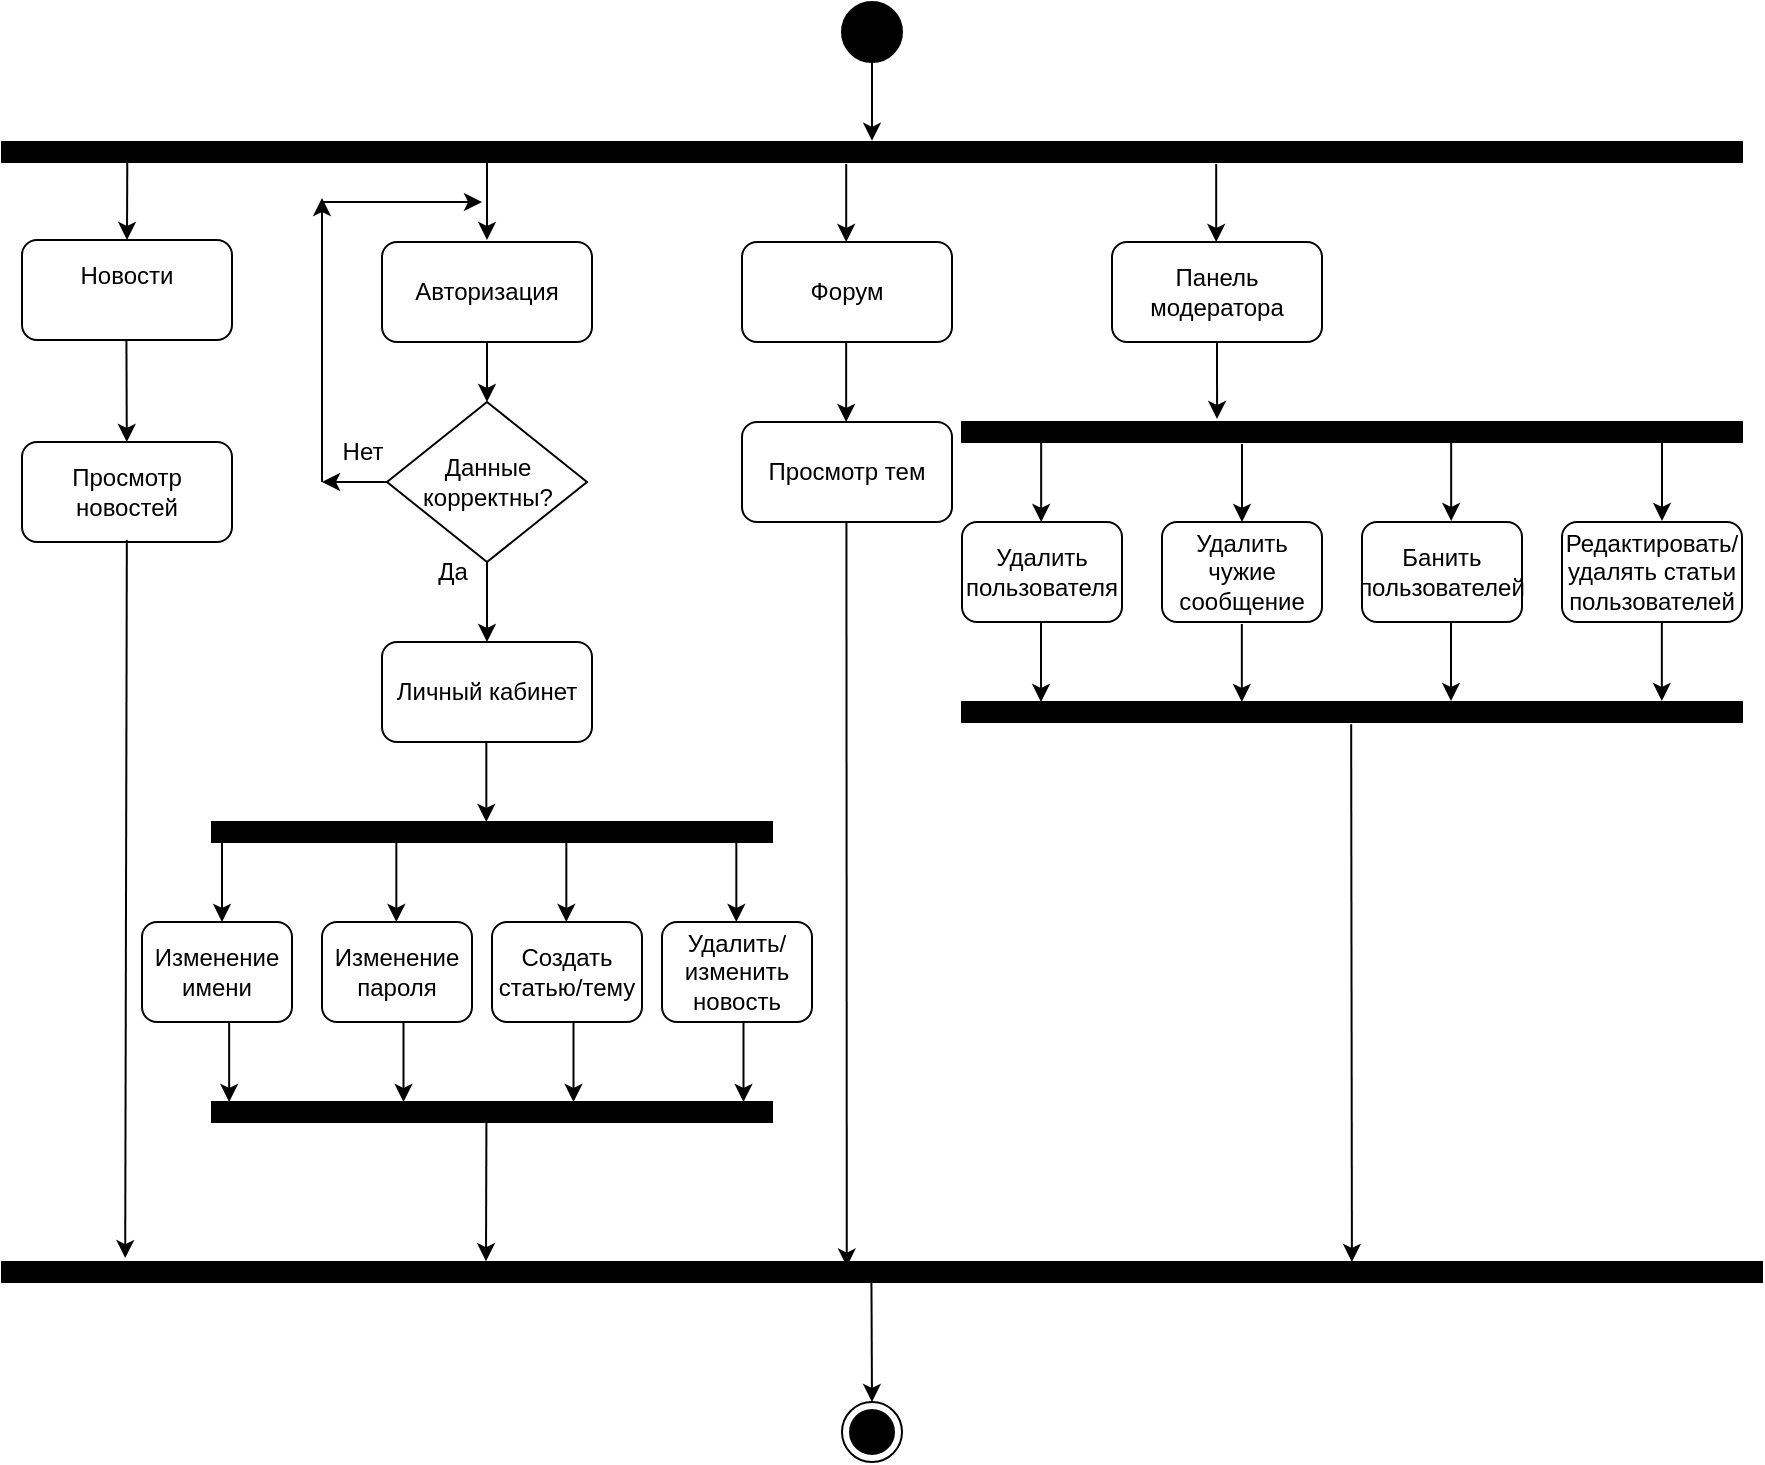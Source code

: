 <mxfile version="24.5.3" type="device">
  <diagram name="Страница — 1" id="LdiEUT82dOX2tQ43bUru">
    <mxGraphModel dx="1436" dy="853" grid="1" gridSize="10" guides="1" tooltips="1" connect="1" arrows="1" fold="1" page="1" pageScale="1" pageWidth="827" pageHeight="1169" math="0" shadow="0">
      <root>
        <mxCell id="0" />
        <mxCell id="1" parent="0" />
        <mxCell id="phnK9DD46O-W-GnVpXTI-1" value="" style="ellipse;fillColor=strokeColor;html=1;" parent="1" vertex="1">
          <mxGeometry x="500" y="40" width="30" height="30" as="geometry" />
        </mxCell>
        <mxCell id="phnK9DD46O-W-GnVpXTI-2" value="" style="ellipse;html=1;shape=endState;fillColor=strokeColor;" parent="1" vertex="1">
          <mxGeometry x="500" y="740" width="30" height="30" as="geometry" />
        </mxCell>
        <mxCell id="phnK9DD46O-W-GnVpXTI-5" value="Новости&lt;div&gt;&lt;br&gt;&lt;/div&gt;" style="rounded=1;whiteSpace=wrap;html=1;" parent="1" vertex="1">
          <mxGeometry x="90" y="159" width="105" height="50" as="geometry" />
        </mxCell>
        <mxCell id="phnK9DD46O-W-GnVpXTI-7" style="edgeStyle=orthogonalEdgeStyle;rounded=0;orthogonalLoop=1;jettySize=auto;html=1;exitX=0.5;exitY=1;exitDx=0;exitDy=0;" parent="1" source="phnK9DD46O-W-GnVpXTI-5" target="phnK9DD46O-W-GnVpXTI-5" edge="1">
          <mxGeometry relative="1" as="geometry" />
        </mxCell>
        <mxCell id="phnK9DD46O-W-GnVpXTI-9" value="" style="fontStyle=0;labelPosition=right;verticalLabelPosition=middle;align=left;verticalAlign=middle;spacingLeft=2;html=1;points=[[0,0.5],[1,0.5]];fillColor=strokeColor;" parent="1" vertex="1">
          <mxGeometry x="80" y="110" width="870" height="10" as="geometry" />
        </mxCell>
        <mxCell id="2umJtm8P9YfVA5-F-WJ4-9" style="edgeStyle=orthogonalEdgeStyle;rounded=0;orthogonalLoop=1;jettySize=auto;html=1;exitX=0.5;exitY=1;exitDx=0;exitDy=0;entryX=0.5;entryY=0;entryDx=0;entryDy=0;" parent="1" source="phnK9DD46O-W-GnVpXTI-11" target="2umJtm8P9YfVA5-F-WJ4-1" edge="1">
          <mxGeometry relative="1" as="geometry" />
        </mxCell>
        <mxCell id="phnK9DD46O-W-GnVpXTI-11" value="Авторизация" style="rounded=1;whiteSpace=wrap;html=1;" parent="1" vertex="1">
          <mxGeometry x="270" y="160" width="105" height="50" as="geometry" />
        </mxCell>
        <mxCell id="phnK9DD46O-W-GnVpXTI-12" value="Форум" style="rounded=1;whiteSpace=wrap;html=1;" parent="1" vertex="1">
          <mxGeometry x="450" y="160" width="105" height="50" as="geometry" />
        </mxCell>
        <mxCell id="phnK9DD46O-W-GnVpXTI-15" value="Панель модератора" style="rounded=1;whiteSpace=wrap;html=1;" parent="1" vertex="1">
          <mxGeometry x="635" y="160" width="105" height="50" as="geometry" />
        </mxCell>
        <mxCell id="phnK9DD46O-W-GnVpXTI-17" value="" style="endArrow=classic;html=1;rounded=0;entryX=0.5;entryY=0;entryDx=0;entryDy=0;exitX=0.072;exitY=0.971;exitDx=0;exitDy=0;exitPerimeter=0;" parent="1" source="phnK9DD46O-W-GnVpXTI-9" target="phnK9DD46O-W-GnVpXTI-5" edge="1">
          <mxGeometry width="50" height="50" relative="1" as="geometry">
            <mxPoint x="360" y="200" as="sourcePoint" />
            <mxPoint x="410" y="150" as="targetPoint" />
          </mxGeometry>
        </mxCell>
        <mxCell id="phnK9DD46O-W-GnVpXTI-18" value="" style="endArrow=classic;html=1;rounded=0;entryX=0.5;entryY=0;entryDx=0;entryDy=0;exitX=0.08;exitY=1.107;exitDx=0;exitDy=0;exitPerimeter=0;" parent="1" edge="1">
          <mxGeometry width="50" height="50" relative="1" as="geometry">
            <mxPoint x="322.5" y="120" as="sourcePoint" />
            <mxPoint x="322.5" y="159" as="targetPoint" />
          </mxGeometry>
        </mxCell>
        <mxCell id="phnK9DD46O-W-GnVpXTI-19" value="" style="endArrow=classic;html=1;rounded=0;entryX=0.5;entryY=0;entryDx=0;entryDy=0;exitX=0.08;exitY=1.107;exitDx=0;exitDy=0;exitPerimeter=0;" parent="1" edge="1">
          <mxGeometry width="50" height="50" relative="1" as="geometry">
            <mxPoint x="502.1" y="121" as="sourcePoint" />
            <mxPoint x="502.1" y="160" as="targetPoint" />
          </mxGeometry>
        </mxCell>
        <mxCell id="phnK9DD46O-W-GnVpXTI-21" value="" style="endArrow=classic;html=1;rounded=0;entryX=0.5;entryY=0;entryDx=0;entryDy=0;exitX=0.08;exitY=1.107;exitDx=0;exitDy=0;exitPerimeter=0;" parent="1" edge="1">
          <mxGeometry width="50" height="50" relative="1" as="geometry">
            <mxPoint x="687.1" y="121" as="sourcePoint" />
            <mxPoint x="687.1" y="160" as="targetPoint" />
          </mxGeometry>
        </mxCell>
        <mxCell id="2umJtm8P9YfVA5-F-WJ4-1" value="Данные корректны?" style="rhombus;whiteSpace=wrap;html=1;" parent="1" vertex="1">
          <mxGeometry x="272.5" y="240" width="100" height="80" as="geometry" />
        </mxCell>
        <mxCell id="2umJtm8P9YfVA5-F-WJ4-2" value="" style="endArrow=classic;html=1;rounded=0;exitX=0;exitY=0.5;exitDx=0;exitDy=0;" parent="1" source="2umJtm8P9YfVA5-F-WJ4-1" edge="1">
          <mxGeometry width="50" height="50" relative="1" as="geometry">
            <mxPoint x="180.0" y="250" as="sourcePoint" />
            <mxPoint x="240" y="280" as="targetPoint" />
          </mxGeometry>
        </mxCell>
        <mxCell id="2umJtm8P9YfVA5-F-WJ4-3" value="" style="endArrow=classic;html=1;rounded=0;" parent="1" edge="1">
          <mxGeometry width="50" height="50" relative="1" as="geometry">
            <mxPoint x="240" y="280" as="sourcePoint" />
            <mxPoint x="240" y="138" as="targetPoint" />
          </mxGeometry>
        </mxCell>
        <mxCell id="2umJtm8P9YfVA5-F-WJ4-4" value="" style="endArrow=classic;html=1;rounded=0;" parent="1" edge="1">
          <mxGeometry width="50" height="50" relative="1" as="geometry">
            <mxPoint x="240" y="140" as="sourcePoint" />
            <mxPoint x="320" y="140" as="targetPoint" />
          </mxGeometry>
        </mxCell>
        <mxCell id="2umJtm8P9YfVA5-F-WJ4-5" value="Нет" style="text;html=1;align=center;verticalAlign=middle;resizable=0;points=[];autosize=1;strokeColor=none;fillColor=none;" parent="1" vertex="1">
          <mxGeometry x="240" y="250" width="40" height="30" as="geometry" />
        </mxCell>
        <mxCell id="2umJtm8P9YfVA5-F-WJ4-6" value="Да" style="text;html=1;align=center;verticalAlign=middle;resizable=0;points=[];autosize=1;strokeColor=none;fillColor=none;" parent="1" vertex="1">
          <mxGeometry x="285" y="310" width="40" height="30" as="geometry" />
        </mxCell>
        <mxCell id="2umJtm8P9YfVA5-F-WJ4-7" value="" style="endArrow=classic;html=1;rounded=0;exitX=0.5;exitY=1;exitDx=0;exitDy=0;" parent="1" source="2umJtm8P9YfVA5-F-WJ4-1" target="2umJtm8P9YfVA5-F-WJ4-8" edge="1">
          <mxGeometry width="50" height="50" relative="1" as="geometry">
            <mxPoint x="210" y="290" as="sourcePoint" />
            <mxPoint x="270" y="360" as="targetPoint" />
          </mxGeometry>
        </mxCell>
        <mxCell id="2umJtm8P9YfVA5-F-WJ4-8" value="Личный кабинет" style="rounded=1;whiteSpace=wrap;html=1;" parent="1" vertex="1">
          <mxGeometry x="270" y="360" width="105" height="50" as="geometry" />
        </mxCell>
        <mxCell id="2umJtm8P9YfVA5-F-WJ4-10" value="" style="endArrow=classic;html=1;rounded=0;exitX=0.5;exitY=1;exitDx=0;exitDy=0;" parent="1" edge="1">
          <mxGeometry width="50" height="50" relative="1" as="geometry">
            <mxPoint x="322.17" y="410" as="sourcePoint" />
            <mxPoint x="322.17" y="450" as="targetPoint" />
          </mxGeometry>
        </mxCell>
        <mxCell id="2umJtm8P9YfVA5-F-WJ4-12" value="" style="fontStyle=0;labelPosition=right;verticalLabelPosition=middle;align=left;verticalAlign=middle;spacingLeft=2;html=1;points=[[0,0.5],[1,0.5]];fillColor=strokeColor;" parent="1" vertex="1">
          <mxGeometry x="185" y="450" width="280" height="10" as="geometry" />
        </mxCell>
        <mxCell id="2umJtm8P9YfVA5-F-WJ4-13" value="" style="endArrow=classic;html=1;rounded=0;exitX=0.5;exitY=1;exitDx=0;exitDy=0;" parent="1" edge="1">
          <mxGeometry width="50" height="50" relative="1" as="geometry">
            <mxPoint x="190.0" y="460" as="sourcePoint" />
            <mxPoint x="190.0" y="500" as="targetPoint" />
          </mxGeometry>
        </mxCell>
        <mxCell id="2umJtm8P9YfVA5-F-WJ4-14" value="" style="endArrow=classic;html=1;rounded=0;exitX=0.5;exitY=1;exitDx=0;exitDy=0;" parent="1" edge="1">
          <mxGeometry width="50" height="50" relative="1" as="geometry">
            <mxPoint x="277.17" y="460" as="sourcePoint" />
            <mxPoint x="277.17" y="500" as="targetPoint" />
          </mxGeometry>
        </mxCell>
        <mxCell id="2umJtm8P9YfVA5-F-WJ4-15" value="Изменение имени" style="rounded=1;whiteSpace=wrap;html=1;" parent="1" vertex="1">
          <mxGeometry x="150" y="500" width="75" height="50" as="geometry" />
        </mxCell>
        <mxCell id="2umJtm8P9YfVA5-F-WJ4-16" value="Изменение пароля" style="rounded=1;whiteSpace=wrap;html=1;" parent="1" vertex="1">
          <mxGeometry x="240" y="500" width="75" height="50" as="geometry" />
        </mxCell>
        <mxCell id="2umJtm8P9YfVA5-F-WJ4-17" value="Создать статью/тему" style="rounded=1;whiteSpace=wrap;html=1;" parent="1" vertex="1">
          <mxGeometry x="325" y="500" width="75" height="50" as="geometry" />
        </mxCell>
        <mxCell id="2umJtm8P9YfVA5-F-WJ4-18" value="" style="endArrow=classic;html=1;rounded=0;exitX=0.5;exitY=1;exitDx=0;exitDy=0;" parent="1" edge="1">
          <mxGeometry width="50" height="50" relative="1" as="geometry">
            <mxPoint x="362.17" y="460" as="sourcePoint" />
            <mxPoint x="362.17" y="500" as="targetPoint" />
          </mxGeometry>
        </mxCell>
        <mxCell id="2umJtm8P9YfVA5-F-WJ4-19" value="" style="endArrow=classic;html=1;rounded=0;exitX=0.5;exitY=1;exitDx=0;exitDy=0;" parent="1" edge="1">
          <mxGeometry width="50" height="50" relative="1" as="geometry">
            <mxPoint x="447.17" y="460" as="sourcePoint" />
            <mxPoint x="447.17" y="500" as="targetPoint" />
          </mxGeometry>
        </mxCell>
        <mxCell id="2umJtm8P9YfVA5-F-WJ4-20" value="Удалить/изменить новость" style="rounded=1;whiteSpace=wrap;html=1;" parent="1" vertex="1">
          <mxGeometry x="410" y="500" width="75" height="50" as="geometry" />
        </mxCell>
        <mxCell id="2umJtm8P9YfVA5-F-WJ4-21" value="" style="fontStyle=0;labelPosition=right;verticalLabelPosition=middle;align=left;verticalAlign=middle;spacingLeft=2;html=1;points=[[0,0.5],[1,0.5]];fillColor=strokeColor;" parent="1" vertex="1">
          <mxGeometry x="185" y="590" width="280" height="10" as="geometry" />
        </mxCell>
        <mxCell id="2umJtm8P9YfVA5-F-WJ4-22" value="" style="endArrow=classic;html=1;rounded=0;exitX=0.5;exitY=1;exitDx=0;exitDy=0;" parent="1" edge="1">
          <mxGeometry width="50" height="50" relative="1" as="geometry">
            <mxPoint x="193.58" y="550" as="sourcePoint" />
            <mxPoint x="193.58" y="590" as="targetPoint" />
          </mxGeometry>
        </mxCell>
        <mxCell id="2umJtm8P9YfVA5-F-WJ4-23" value="" style="endArrow=classic;html=1;rounded=0;exitX=0.5;exitY=1;exitDx=0;exitDy=0;" parent="1" edge="1">
          <mxGeometry width="50" height="50" relative="1" as="geometry">
            <mxPoint x="280.75" y="550" as="sourcePoint" />
            <mxPoint x="280.75" y="590" as="targetPoint" />
          </mxGeometry>
        </mxCell>
        <mxCell id="2umJtm8P9YfVA5-F-WJ4-24" value="" style="endArrow=classic;html=1;rounded=0;exitX=0.5;exitY=1;exitDx=0;exitDy=0;" parent="1" edge="1">
          <mxGeometry width="50" height="50" relative="1" as="geometry">
            <mxPoint x="365.75" y="550" as="sourcePoint" />
            <mxPoint x="365.75" y="590" as="targetPoint" />
          </mxGeometry>
        </mxCell>
        <mxCell id="2umJtm8P9YfVA5-F-WJ4-25" value="" style="endArrow=classic;html=1;rounded=0;exitX=0.5;exitY=1;exitDx=0;exitDy=0;" parent="1" edge="1">
          <mxGeometry width="50" height="50" relative="1" as="geometry">
            <mxPoint x="450.75" y="550" as="sourcePoint" />
            <mxPoint x="450.75" y="590" as="targetPoint" />
          </mxGeometry>
        </mxCell>
        <mxCell id="2umJtm8P9YfVA5-F-WJ4-26" value="Просмотр тем" style="rounded=1;whiteSpace=wrap;html=1;" parent="1" vertex="1">
          <mxGeometry x="450" y="250" width="105" height="50" as="geometry" />
        </mxCell>
        <mxCell id="2umJtm8P9YfVA5-F-WJ4-27" value="" style="endArrow=classic;html=1;rounded=0;exitX=0.5;exitY=1;exitDx=0;exitDy=0;" parent="1" edge="1">
          <mxGeometry width="50" height="50" relative="1" as="geometry">
            <mxPoint x="502.08" y="210" as="sourcePoint" />
            <mxPoint x="502.08" y="250" as="targetPoint" />
          </mxGeometry>
        </mxCell>
        <mxCell id="2umJtm8P9YfVA5-F-WJ4-28" value="Удалить пользователя" style="rounded=1;whiteSpace=wrap;html=1;" parent="1" vertex="1">
          <mxGeometry x="560" y="300" width="80" height="50" as="geometry" />
        </mxCell>
        <mxCell id="2umJtm8P9YfVA5-F-WJ4-31" value="" style="fontStyle=0;labelPosition=right;verticalLabelPosition=middle;align=left;verticalAlign=middle;spacingLeft=2;html=1;points=[[0,0.5],[1,0.5]];fillColor=strokeColor;" parent="1" vertex="1">
          <mxGeometry x="560" y="250" width="390" height="10" as="geometry" />
        </mxCell>
        <mxCell id="2umJtm8P9YfVA5-F-WJ4-33" value="" style="endArrow=classic;html=1;rounded=0;entryX=0.327;entryY=-0.15;entryDx=0;entryDy=0;exitX=0.5;exitY=1;exitDx=0;exitDy=0;entryPerimeter=0;" parent="1" source="phnK9DD46O-W-GnVpXTI-15" target="2umJtm8P9YfVA5-F-WJ4-31" edge="1">
          <mxGeometry width="50" height="50" relative="1" as="geometry">
            <mxPoint x="697.1" y="131" as="sourcePoint" />
            <mxPoint x="697.1" y="170" as="targetPoint" />
          </mxGeometry>
        </mxCell>
        <mxCell id="2umJtm8P9YfVA5-F-WJ4-35" value="" style="endArrow=classic;html=1;rounded=0;entryX=0.456;entryY=0.017;entryDx=0;entryDy=0;exitX=0.5;exitY=1;exitDx=0;exitDy=0;entryPerimeter=0;" parent="1" edge="1">
          <mxGeometry width="50" height="50" relative="1" as="geometry">
            <mxPoint x="599.58" y="260" as="sourcePoint" />
            <mxPoint x="599.58" y="300" as="targetPoint" />
          </mxGeometry>
        </mxCell>
        <mxCell id="2umJtm8P9YfVA5-F-WJ4-36" value="Удалить чужие сообщение" style="rounded=1;whiteSpace=wrap;html=1;" parent="1" vertex="1">
          <mxGeometry x="660" y="300" width="80" height="50" as="geometry" />
        </mxCell>
        <mxCell id="2umJtm8P9YfVA5-F-WJ4-37" value="" style="endArrow=classic;html=1;rounded=0;entryX=0.5;entryY=0;entryDx=0;entryDy=0;" parent="1" target="2umJtm8P9YfVA5-F-WJ4-36" edge="1">
          <mxGeometry width="50" height="50" relative="1" as="geometry">
            <mxPoint x="700" y="261" as="sourcePoint" />
            <mxPoint x="609.58" y="310" as="targetPoint" />
          </mxGeometry>
        </mxCell>
        <mxCell id="2umJtm8P9YfVA5-F-WJ4-38" value="Банить пользователей" style="rounded=1;whiteSpace=wrap;html=1;" parent="1" vertex="1">
          <mxGeometry x="760" y="300" width="80" height="50" as="geometry" />
        </mxCell>
        <mxCell id="2umJtm8P9YfVA5-F-WJ4-39" value="" style="endArrow=classic;html=1;rounded=0;entryX=0.327;entryY=-0.15;entryDx=0;entryDy=0;exitX=0.5;exitY=1;exitDx=0;exitDy=0;entryPerimeter=0;" parent="1" edge="1">
          <mxGeometry width="50" height="50" relative="1" as="geometry">
            <mxPoint x="804.58" y="260.5" as="sourcePoint" />
            <mxPoint x="804.58" y="299.5" as="targetPoint" />
          </mxGeometry>
        </mxCell>
        <mxCell id="2umJtm8P9YfVA5-F-WJ4-40" value="" style="endArrow=classic;html=1;rounded=0;entryX=0.327;entryY=-0.15;entryDx=0;entryDy=0;exitX=0.5;exitY=1;exitDx=0;exitDy=0;entryPerimeter=0;" parent="1" edge="1">
          <mxGeometry width="50" height="50" relative="1" as="geometry">
            <mxPoint x="910" y="260.5" as="sourcePoint" />
            <mxPoint x="910" y="299.5" as="targetPoint" />
          </mxGeometry>
        </mxCell>
        <mxCell id="2umJtm8P9YfVA5-F-WJ4-41" value="Редактировать/удалять статьи пользователей" style="rounded=1;whiteSpace=wrap;html=1;" parent="1" vertex="1">
          <mxGeometry x="860" y="300" width="90" height="50" as="geometry" />
        </mxCell>
        <mxCell id="g6xwZ5atyA5-X0QdN6Mz-1" value="" style="fontStyle=0;labelPosition=right;verticalLabelPosition=middle;align=left;verticalAlign=middle;spacingLeft=2;html=1;points=[[0,0.5],[1,0.5]];fillColor=strokeColor;" parent="1" vertex="1">
          <mxGeometry x="80" y="670" width="880" height="10" as="geometry" />
        </mxCell>
        <mxCell id="g6xwZ5atyA5-X0QdN6Mz-2" value="" style="endArrow=classic;html=1;rounded=0;exitX=0.5;exitY=1;exitDx=0;exitDy=0;entryX=0.275;entryY=-0.038;entryDx=0;entryDy=0;entryPerimeter=0;" parent="1" target="g6xwZ5atyA5-X0QdN6Mz-1" edge="1">
          <mxGeometry width="50" height="50" relative="1" as="geometry">
            <mxPoint x="322.21" y="600" as="sourcePoint" />
            <mxPoint x="322.21" y="640" as="targetPoint" />
          </mxGeometry>
        </mxCell>
        <mxCell id="g6xwZ5atyA5-X0QdN6Mz-3" value="" style="fontStyle=0;labelPosition=right;verticalLabelPosition=middle;align=left;verticalAlign=middle;spacingLeft=2;html=1;points=[[0,0.5],[1,0.5]];fillColor=strokeColor;" parent="1" vertex="1">
          <mxGeometry x="560" y="390" width="390" height="10" as="geometry" />
        </mxCell>
        <mxCell id="g6xwZ5atyA5-X0QdN6Mz-5" value="" style="endArrow=classic;html=1;rounded=0;entryX=0.456;entryY=0.017;entryDx=0;entryDy=0;exitX=0.5;exitY=1;exitDx=0;exitDy=0;entryPerimeter=0;" parent="1" edge="1">
          <mxGeometry width="50" height="50" relative="1" as="geometry">
            <mxPoint x="599.5" y="350" as="sourcePoint" />
            <mxPoint x="599.5" y="390" as="targetPoint" />
          </mxGeometry>
        </mxCell>
        <mxCell id="g6xwZ5atyA5-X0QdN6Mz-6" value="" style="endArrow=classic;html=1;rounded=0;entryX=0.5;entryY=0;entryDx=0;entryDy=0;" parent="1" edge="1">
          <mxGeometry width="50" height="50" relative="1" as="geometry">
            <mxPoint x="699.92" y="351" as="sourcePoint" />
            <mxPoint x="699.92" y="390" as="targetPoint" />
          </mxGeometry>
        </mxCell>
        <mxCell id="g6xwZ5atyA5-X0QdN6Mz-7" value="" style="endArrow=classic;html=1;rounded=0;entryX=0.327;entryY=-0.15;entryDx=0;entryDy=0;exitX=0.5;exitY=1;exitDx=0;exitDy=0;entryPerimeter=0;" parent="1" edge="1">
          <mxGeometry width="50" height="50" relative="1" as="geometry">
            <mxPoint x="804.5" y="350.5" as="sourcePoint" />
            <mxPoint x="804.5" y="389.5" as="targetPoint" />
          </mxGeometry>
        </mxCell>
        <mxCell id="g6xwZ5atyA5-X0QdN6Mz-8" value="" style="endArrow=classic;html=1;rounded=0;entryX=0.327;entryY=-0.15;entryDx=0;entryDy=0;exitX=0.5;exitY=1;exitDx=0;exitDy=0;entryPerimeter=0;" parent="1" edge="1">
          <mxGeometry width="50" height="50" relative="1" as="geometry">
            <mxPoint x="909.92" y="350.5" as="sourcePoint" />
            <mxPoint x="909.92" y="389.5" as="targetPoint" />
          </mxGeometry>
        </mxCell>
        <mxCell id="g6xwZ5atyA5-X0QdN6Mz-10" value="" style="endArrow=classic;html=1;rounded=0;entryX=0.767;entryY=-0.117;entryDx=0;entryDy=0;exitX=0.5;exitY=1;exitDx=0;exitDy=0;entryPerimeter=0;" parent="1" edge="1">
          <mxGeometry width="50" height="50" relative="1" as="geometry">
            <mxPoint x="754.58" y="401.17" as="sourcePoint" />
            <mxPoint x="754.96" y="670.0" as="targetPoint" />
          </mxGeometry>
        </mxCell>
        <mxCell id="g6xwZ5atyA5-X0QdN6Mz-14" value="" style="endArrow=classic;html=1;rounded=0;exitX=0.5;exitY=1;exitDx=0;exitDy=0;entryX=0.5;entryY=-0.059;entryDx=0;entryDy=0;entryPerimeter=0;" parent="1" source="phnK9DD46O-W-GnVpXTI-1" target="phnK9DD46O-W-GnVpXTI-9" edge="1">
          <mxGeometry width="50" height="50" relative="1" as="geometry">
            <mxPoint x="520" y="120" as="sourcePoint" />
            <mxPoint x="570" y="70" as="targetPoint" />
          </mxGeometry>
        </mxCell>
        <mxCell id="g6xwZ5atyA5-X0QdN6Mz-15" value="" style="endArrow=classic;html=1;rounded=0;exitX=0.494;exitY=0.86;exitDx=0;exitDy=0;exitPerimeter=0;entryX=0.5;entryY=0;entryDx=0;entryDy=0;" parent="1" source="g6xwZ5atyA5-X0QdN6Mz-1" target="phnK9DD46O-W-GnVpXTI-2" edge="1">
          <mxGeometry width="50" height="50" relative="1" as="geometry">
            <mxPoint x="530" y="740" as="sourcePoint" />
            <mxPoint x="580" y="690" as="targetPoint" />
          </mxGeometry>
        </mxCell>
        <mxCell id="g6xwZ5atyA5-X0QdN6Mz-17" value="" style="endArrow=classic;html=1;rounded=0;exitX=0.5;exitY=1;exitDx=0;exitDy=0;entryX=0.48;entryY=0.229;entryDx=0;entryDy=0;entryPerimeter=0;" parent="1" target="g6xwZ5atyA5-X0QdN6Mz-1" edge="1">
          <mxGeometry width="50" height="50" relative="1" as="geometry">
            <mxPoint x="502.21" y="300" as="sourcePoint" />
            <mxPoint x="502.21" y="340" as="targetPoint" />
          </mxGeometry>
        </mxCell>
        <mxCell id="PYD1fVJXsjv2zyDBvjU6-1" value="&lt;div&gt;Просмотр новостей&lt;/div&gt;" style="rounded=1;whiteSpace=wrap;html=1;" parent="1" vertex="1">
          <mxGeometry x="90" y="260" width="105" height="50" as="geometry" />
        </mxCell>
        <mxCell id="PYD1fVJXsjv2zyDBvjU6-2" value="" style="endArrow=classic;html=1;rounded=0;exitX=0.072;exitY=0.971;exitDx=0;exitDy=0;exitPerimeter=0;" parent="1" target="PYD1fVJXsjv2zyDBvjU6-1" edge="1">
          <mxGeometry width="50" height="50" relative="1" as="geometry">
            <mxPoint x="142.21" y="209" as="sourcePoint" />
            <mxPoint x="142.21" y="248" as="targetPoint" />
          </mxGeometry>
        </mxCell>
        <mxCell id="PYD1fVJXsjv2zyDBvjU6-3" value="" style="endArrow=classic;html=1;rounded=0;exitX=0.072;exitY=0.971;exitDx=0;exitDy=0;exitPerimeter=0;entryX=0.07;entryY=-0.195;entryDx=0;entryDy=0;entryPerimeter=0;" parent="1" target="g6xwZ5atyA5-X0QdN6Mz-1" edge="1">
          <mxGeometry width="50" height="50" relative="1" as="geometry">
            <mxPoint x="142.42" y="309" as="sourcePoint" />
            <mxPoint x="142.21" y="360" as="targetPoint" />
          </mxGeometry>
        </mxCell>
      </root>
    </mxGraphModel>
  </diagram>
</mxfile>
